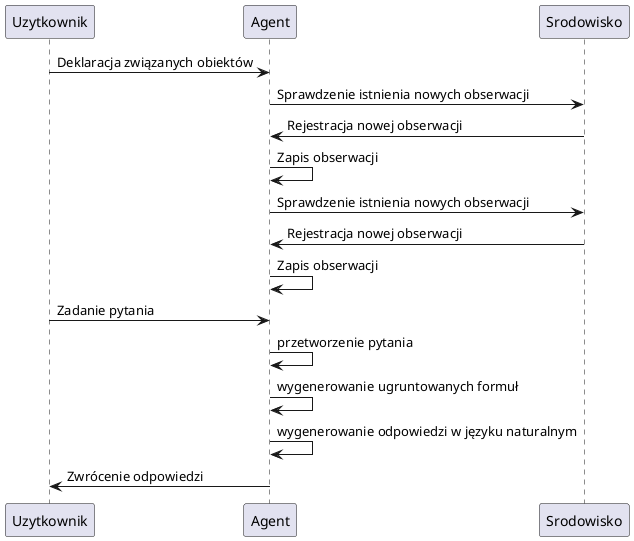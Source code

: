 @startuml
Uzytkownik -> Agent: Deklaracja związanych obiektów
Agent -> Srodowisko:Sprawdzenie istnienia nowych obserwacji
Agent <- Srodowisko: Rejestracja nowej obserwacji
Agent -> Agent: Zapis obserwacji
Agent -> Srodowisko:Sprawdzenie istnienia nowych obserwacji
Agent <- Srodowisko: Rejestracja nowej obserwacji
Agent -> Agent: Zapis obserwacji
Uzytkownik -> Agent: Zadanie pytania
Agent -> Agent: przetworzenie pytania
Agent -> Agent: wygenerowanie ugruntowanych formuł
Agent -> Agent: wygenerowanie odpowiedzi w języku naturalnym
Agent -> Uzytkownik: Zwrócenie odpowiedzi
@enduml